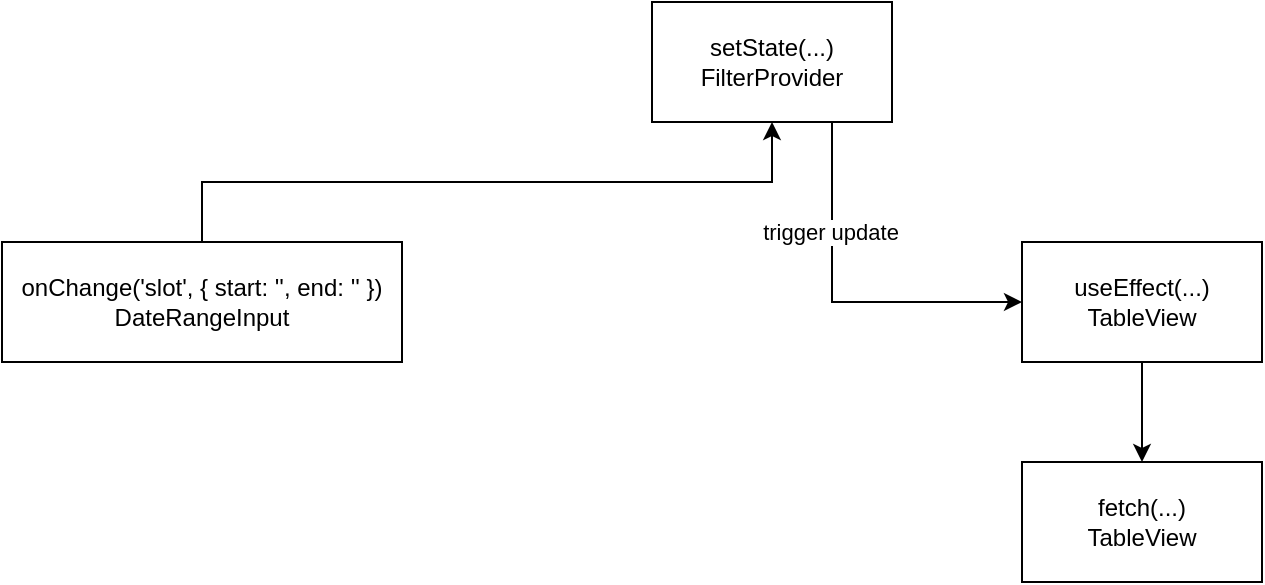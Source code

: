 <mxfile version="21.3.8" type="github">
  <diagram id="kgpKYQtTHZ0yAKxKKP6v" name="Page-1">
    <mxGraphModel dx="1207" dy="667" grid="1" gridSize="10" guides="1" tooltips="1" connect="1" arrows="1" fold="1" page="1" pageScale="1" pageWidth="850" pageHeight="1100" math="0" shadow="0">
      <root>
        <mxCell id="0" />
        <mxCell id="1" parent="0" />
        <mxCell id="jM6YjLZTypJjgVd53fpj-5" value="" style="edgeStyle=orthogonalEdgeStyle;rounded=0;orthogonalLoop=1;jettySize=auto;html=1;exitX=0.5;exitY=0;exitDx=0;exitDy=0;" edge="1" parent="1" source="jM6YjLZTypJjgVd53fpj-2" target="jM6YjLZTypJjgVd53fpj-4">
          <mxGeometry relative="1" as="geometry" />
        </mxCell>
        <mxCell id="jM6YjLZTypJjgVd53fpj-2" value="onChange(&#39;slot&#39;, { start: &#39;&#39;, end: &#39;&#39; })&lt;br&gt;DateRangeInput" style="rounded=0;whiteSpace=wrap;html=1;" vertex="1" parent="1">
          <mxGeometry x="40" y="240" width="200" height="60" as="geometry" />
        </mxCell>
        <mxCell id="jM6YjLZTypJjgVd53fpj-7" style="edgeStyle=orthogonalEdgeStyle;rounded=0;orthogonalLoop=1;jettySize=auto;html=1;exitX=0.75;exitY=1;exitDx=0;exitDy=0;entryX=0;entryY=0.5;entryDx=0;entryDy=0;" edge="1" parent="1" source="jM6YjLZTypJjgVd53fpj-4" target="jM6YjLZTypJjgVd53fpj-6">
          <mxGeometry relative="1" as="geometry" />
        </mxCell>
        <mxCell id="jM6YjLZTypJjgVd53fpj-8" value="trigger update" style="edgeLabel;html=1;align=center;verticalAlign=middle;resizable=0;points=[];" vertex="1" connectable="0" parent="jM6YjLZTypJjgVd53fpj-7">
          <mxGeometry x="-0.405" y="-1" relative="1" as="geometry">
            <mxPoint as="offset" />
          </mxGeometry>
        </mxCell>
        <mxCell id="jM6YjLZTypJjgVd53fpj-4" value="setState(...)&lt;br&gt;FilterProvider" style="rounded=0;whiteSpace=wrap;html=1;" vertex="1" parent="1">
          <mxGeometry x="365" y="120" width="120" height="60" as="geometry" />
        </mxCell>
        <mxCell id="jM6YjLZTypJjgVd53fpj-10" value="" style="edgeStyle=orthogonalEdgeStyle;rounded=0;orthogonalLoop=1;jettySize=auto;html=1;" edge="1" parent="1" source="jM6YjLZTypJjgVd53fpj-6" target="jM6YjLZTypJjgVd53fpj-9">
          <mxGeometry relative="1" as="geometry" />
        </mxCell>
        <mxCell id="jM6YjLZTypJjgVd53fpj-6" value="useEffect(...)&lt;br&gt;TableView" style="rounded=0;whiteSpace=wrap;html=1;" vertex="1" parent="1">
          <mxGeometry x="550" y="240" width="120" height="60" as="geometry" />
        </mxCell>
        <mxCell id="jM6YjLZTypJjgVd53fpj-9" value="fetch(...)&lt;br&gt;TableView" style="whiteSpace=wrap;html=1;rounded=0;" vertex="1" parent="1">
          <mxGeometry x="550" y="350" width="120" height="60" as="geometry" />
        </mxCell>
      </root>
    </mxGraphModel>
  </diagram>
</mxfile>
